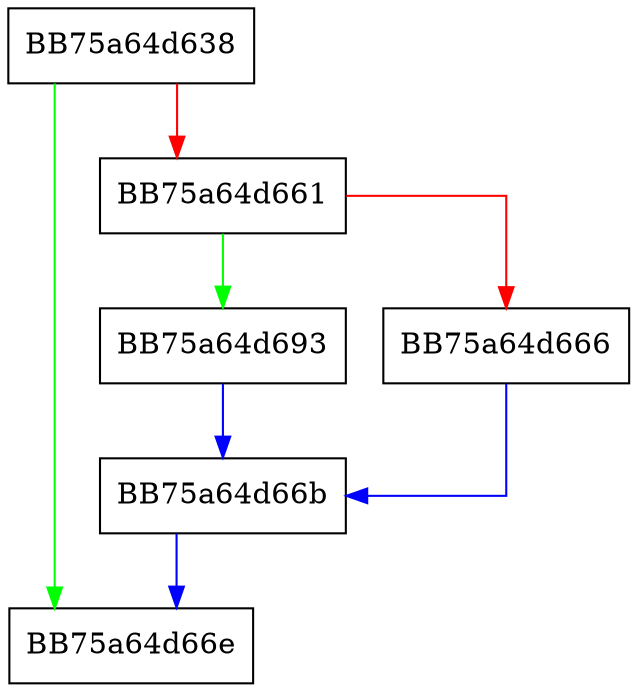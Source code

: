 digraph DeInit {
  node [shape="box"];
  graph [splines=ortho];
  BB75a64d638 -> BB75a64d66e [color="green"];
  BB75a64d638 -> BB75a64d661 [color="red"];
  BB75a64d661 -> BB75a64d693 [color="green"];
  BB75a64d661 -> BB75a64d666 [color="red"];
  BB75a64d666 -> BB75a64d66b [color="blue"];
  BB75a64d66b -> BB75a64d66e [color="blue"];
  BB75a64d693 -> BB75a64d66b [color="blue"];
}